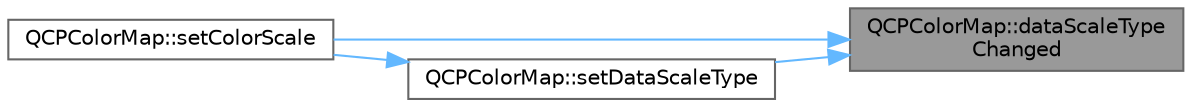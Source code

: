 digraph "QCPColorMap::dataScaleTypeChanged"
{
 // LATEX_PDF_SIZE
  bgcolor="transparent";
  edge [fontname=Helvetica,fontsize=10,labelfontname=Helvetica,labelfontsize=10];
  node [fontname=Helvetica,fontsize=10,shape=box,height=0.2,width=0.4];
  rankdir="RL";
  Node1 [label="QCPColorMap::dataScaleType\lChanged",height=0.2,width=0.4,color="gray40", fillcolor="grey60", style="filled", fontcolor="black",tooltip=" "];
  Node1 -> Node2 [dir="back",color="steelblue1",style="solid"];
  Node2 [label="QCPColorMap::setColorScale",height=0.2,width=0.4,color="grey40", fillcolor="white", style="filled",URL="$class_q_c_p_color_map.html#aa828921db364fe3c6af4619580ab85fd",tooltip=" "];
  Node1 -> Node3 [dir="back",color="steelblue1",style="solid"];
  Node3 [label="QCPColorMap::setDataScaleType",height=0.2,width=0.4,color="grey40", fillcolor="white", style="filled",URL="$class_q_c_p_color_map.html#a9d20aa08e3c1f20f22908c45b9c06511",tooltip=" "];
  Node3 -> Node2 [dir="back",color="steelblue1",style="solid"];
}

